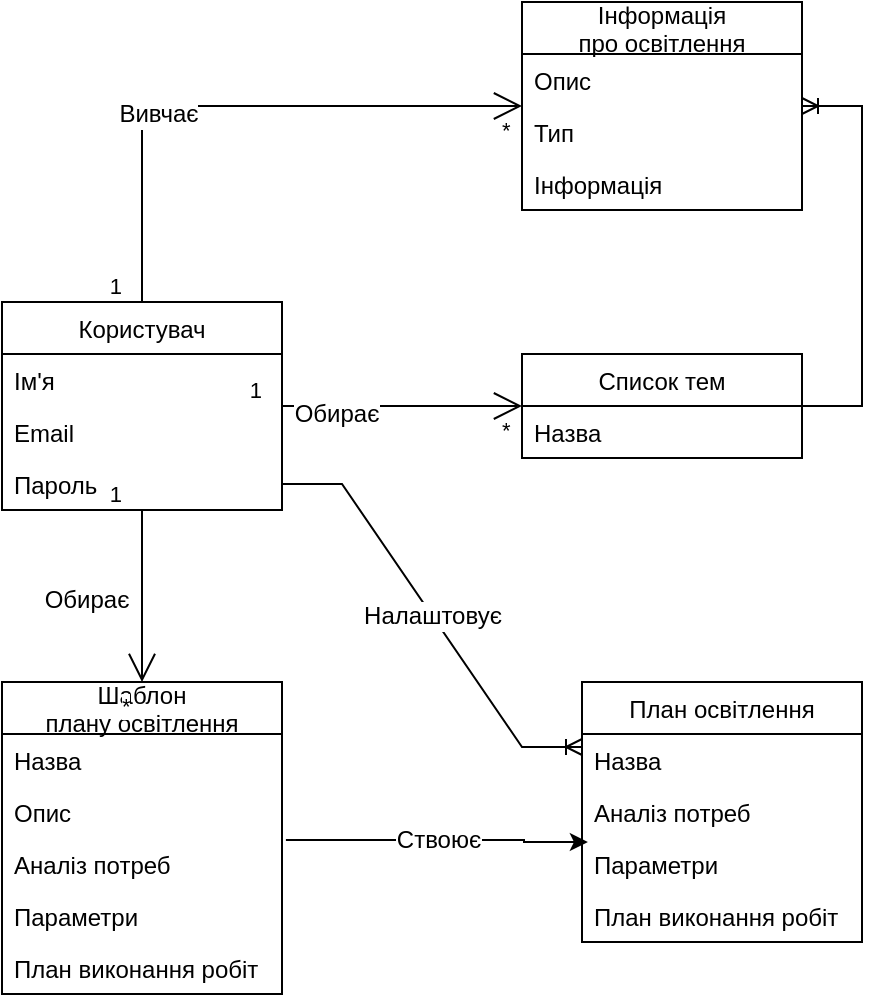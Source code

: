 <mxfile version="22.0.2" type="device">
  <diagram id="mCyr1kptdM3YggUfpTlr" name="Page-1">
    <mxGraphModel dx="1418" dy="1920" grid="1" gridSize="10" guides="1" tooltips="1" connect="1" arrows="1" fold="1" page="1" pageScale="1" pageWidth="850" pageHeight="1100" math="0" shadow="0">
      <root>
        <mxCell id="0" />
        <mxCell id="1" parent="0" />
        <mxCell id="kBb_zyZONv44X_FsZzfo-1" value="Користувач" style="swimlane;fontStyle=0;childLayout=stackLayout;horizontal=1;startSize=26;fillColor=none;horizontalStack=0;resizeParent=1;resizeParentMax=0;resizeLast=0;collapsible=1;marginBottom=0;" parent="1" vertex="1">
          <mxGeometry x="80" y="-910" width="140" height="104" as="geometry" />
        </mxCell>
        <mxCell id="kBb_zyZONv44X_FsZzfo-2" value="Ім&#39;я" style="text;strokeColor=none;fillColor=none;align=left;verticalAlign=top;spacingLeft=4;spacingRight=4;overflow=hidden;rotatable=0;points=[[0,0.5],[1,0.5]];portConstraint=eastwest;" parent="kBb_zyZONv44X_FsZzfo-1" vertex="1">
          <mxGeometry y="26" width="140" height="26" as="geometry" />
        </mxCell>
        <mxCell id="kBb_zyZONv44X_FsZzfo-18" value="Email" style="text;strokeColor=none;fillColor=none;align=left;verticalAlign=top;spacingLeft=4;spacingRight=4;overflow=hidden;rotatable=0;points=[[0,0.5],[1,0.5]];portConstraint=eastwest;" parent="kBb_zyZONv44X_FsZzfo-1" vertex="1">
          <mxGeometry y="52" width="140" height="26" as="geometry" />
        </mxCell>
        <mxCell id="kBb_zyZONv44X_FsZzfo-3" value="Пароль&#xa;" style="text;strokeColor=none;fillColor=none;align=left;verticalAlign=top;spacingLeft=4;spacingRight=4;overflow=hidden;rotatable=0;points=[[0,0.5],[1,0.5]];portConstraint=eastwest;" parent="kBb_zyZONv44X_FsZzfo-1" vertex="1">
          <mxGeometry y="78" width="140" height="26" as="geometry" />
        </mxCell>
        <mxCell id="kBb_zyZONv44X_FsZzfo-8" value="Список тем" style="swimlane;fontStyle=0;childLayout=stackLayout;horizontal=1;startSize=26;fillColor=none;horizontalStack=0;resizeParent=1;resizeParentMax=0;resizeLast=0;collapsible=1;marginBottom=0;" parent="1" vertex="1">
          <mxGeometry x="340" y="-884" width="140" height="52" as="geometry" />
        </mxCell>
        <mxCell id="kBb_zyZONv44X_FsZzfo-9" value="Назва" style="text;strokeColor=none;fillColor=none;align=left;verticalAlign=top;spacingLeft=4;spacingRight=4;overflow=hidden;rotatable=0;points=[[0,0.5],[1,0.5]];portConstraint=eastwest;" parent="kBb_zyZONv44X_FsZzfo-8" vertex="1">
          <mxGeometry y="26" width="140" height="26" as="geometry" />
        </mxCell>
        <mxCell id="kBb_zyZONv44X_FsZzfo-12" value="Інформація&#xa;про освітлення" style="swimlane;fontStyle=0;childLayout=stackLayout;horizontal=1;startSize=26;fillColor=none;horizontalStack=0;resizeParent=1;resizeParentMax=0;resizeLast=0;collapsible=1;marginBottom=0;" parent="1" vertex="1">
          <mxGeometry x="340" y="-1060" width="140" height="104" as="geometry" />
        </mxCell>
        <mxCell id="kBb_zyZONv44X_FsZzfo-13" value="Опис" style="text;strokeColor=none;fillColor=none;align=left;verticalAlign=top;spacingLeft=4;spacingRight=4;overflow=hidden;rotatable=0;points=[[0,0.5],[1,0.5]];portConstraint=eastwest;" parent="kBb_zyZONv44X_FsZzfo-12" vertex="1">
          <mxGeometry y="26" width="140" height="26" as="geometry" />
        </mxCell>
        <mxCell id="kBb_zyZONv44X_FsZzfo-14" value="Тип" style="text;strokeColor=none;fillColor=none;align=left;verticalAlign=top;spacingLeft=4;spacingRight=4;overflow=hidden;rotatable=0;points=[[0,0.5],[1,0.5]];portConstraint=eastwest;" parent="kBb_zyZONv44X_FsZzfo-12" vertex="1">
          <mxGeometry y="52" width="140" height="26" as="geometry" />
        </mxCell>
        <mxCell id="kBb_zyZONv44X_FsZzfo-17" value="Інформація" style="text;strokeColor=none;fillColor=none;align=left;verticalAlign=top;spacingLeft=4;spacingRight=4;overflow=hidden;rotatable=0;points=[[0,0.5],[1,0.5]];portConstraint=eastwest;" parent="kBb_zyZONv44X_FsZzfo-12" vertex="1">
          <mxGeometry y="78" width="140" height="26" as="geometry" />
        </mxCell>
        <mxCell id="kBb_zyZONv44X_FsZzfo-19" value="" style="endArrow=none;html=1;startSize=12;startArrow=open;startFill=0;edgeStyle=orthogonalEdgeStyle;" parent="1" source="kBb_zyZONv44X_FsZzfo-8" target="kBb_zyZONv44X_FsZzfo-1" edge="1">
          <mxGeometry relative="1" as="geometry">
            <mxPoint x="330" y="-690" as="sourcePoint" />
            <mxPoint x="270" y="-680" as="targetPoint" />
            <Array as="points" />
          </mxGeometry>
        </mxCell>
        <mxCell id="kBb_zyZONv44X_FsZzfo-20" value="*" style="edgeLabel;resizable=0;html=1;align=left;verticalAlign=bottom;" parent="kBb_zyZONv44X_FsZzfo-19" connectable="0" vertex="1">
          <mxGeometry x="-1" relative="1" as="geometry">
            <mxPoint x="-12" y="20" as="offset" />
          </mxGeometry>
        </mxCell>
        <mxCell id="kBb_zyZONv44X_FsZzfo-21" value="1" style="edgeLabel;resizable=0;html=1;align=right;verticalAlign=bottom;" parent="kBb_zyZONv44X_FsZzfo-19" connectable="0" vertex="1">
          <mxGeometry x="1" relative="1" as="geometry">
            <mxPoint x="-10" as="offset" />
          </mxGeometry>
        </mxCell>
        <mxCell id="kBb_zyZONv44X_FsZzfo-22" value="Обирає" style="edgeLabel;html=1;align=center;verticalAlign=middle;resizable=0;points=[];fontSize=12;" parent="kBb_zyZONv44X_FsZzfo-19" connectable="0" vertex="1">
          <mxGeometry x="0.066" y="-1" relative="1" as="geometry">
            <mxPoint x="-29" y="5" as="offset" />
          </mxGeometry>
        </mxCell>
        <mxCell id="kBb_zyZONv44X_FsZzfo-25" value="" style="edgeStyle=entityRelationEdgeStyle;fontSize=12;html=1;endArrow=ERoneToMany;rounded=0;" parent="1" source="kBb_zyZONv44X_FsZzfo-8" target="kBb_zyZONv44X_FsZzfo-12" edge="1">
          <mxGeometry width="100" height="100" relative="1" as="geometry">
            <mxPoint x="480" y="-870" as="sourcePoint" />
            <mxPoint x="480" y="-1020" as="targetPoint" />
            <Array as="points">
              <mxPoint x="490" y="-1010" />
            </Array>
          </mxGeometry>
        </mxCell>
        <mxCell id="kBb_zyZONv44X_FsZzfo-26" value="" style="endArrow=none;html=1;startSize=12;startArrow=open;startFill=0;edgeStyle=orthogonalEdgeStyle;" parent="1" source="kBb_zyZONv44X_FsZzfo-12" target="kBb_zyZONv44X_FsZzfo-1" edge="1">
          <mxGeometry relative="1" as="geometry">
            <mxPoint x="430" y="-720" as="sourcePoint" />
            <mxPoint x="310" y="-720" as="targetPoint" />
            <Array as="points">
              <mxPoint x="150" y="-1008" />
            </Array>
          </mxGeometry>
        </mxCell>
        <mxCell id="kBb_zyZONv44X_FsZzfo-27" value="*" style="edgeLabel;resizable=0;html=1;align=left;verticalAlign=bottom;" parent="kBb_zyZONv44X_FsZzfo-26" connectable="0" vertex="1">
          <mxGeometry x="-1" relative="1" as="geometry">
            <mxPoint x="-12" y="20" as="offset" />
          </mxGeometry>
        </mxCell>
        <mxCell id="kBb_zyZONv44X_FsZzfo-28" value="1" style="edgeLabel;resizable=0;html=1;align=right;verticalAlign=bottom;" parent="kBb_zyZONv44X_FsZzfo-26" connectable="0" vertex="1">
          <mxGeometry x="1" relative="1" as="geometry">
            <mxPoint x="-10" as="offset" />
          </mxGeometry>
        </mxCell>
        <mxCell id="kBb_zyZONv44X_FsZzfo-29" value="Вивчає" style="edgeLabel;html=1;align=center;verticalAlign=middle;resizable=0;points=[];fontSize=12;" parent="kBb_zyZONv44X_FsZzfo-26" connectable="0" vertex="1">
          <mxGeometry x="0.066" y="-1" relative="1" as="geometry">
            <mxPoint x="-29" y="5" as="offset" />
          </mxGeometry>
        </mxCell>
        <mxCell id="kBb_zyZONv44X_FsZzfo-47" value="&lt;font style=&quot;font-size: 12px;&quot;&gt;Ствоює&lt;/font&gt;" style="edgeStyle=orthogonalEdgeStyle;rounded=0;orthogonalLoop=1;jettySize=auto;html=1;exitX=1.014;exitY=0.038;exitDx=0;exitDy=0;exitPerimeter=0;entryX=0.021;entryY=0.077;entryDx=0;entryDy=0;entryPerimeter=0;" parent="1" source="3PgF4tFIpFOVP06WHlFZ-15" target="3PgF4tFIpFOVP06WHlFZ-27" edge="1">
          <mxGeometry relative="1" as="geometry">
            <mxPoint x="240" y="-670" as="sourcePoint" />
            <mxPoint x="340" y="-500" as="targetPoint" />
            <Array as="points">
              <mxPoint x="341" y="-641" />
              <mxPoint x="341" y="-640" />
            </Array>
          </mxGeometry>
        </mxCell>
        <mxCell id="kBb_zyZONv44X_FsZzfo-34" value="Шаблон &#xa;плану освітлення" style="swimlane;fontStyle=0;childLayout=stackLayout;horizontal=1;startSize=26;fillColor=none;horizontalStack=0;resizeParent=1;resizeParentMax=0;resizeLast=0;collapsible=1;marginBottom=0;" parent="1" vertex="1">
          <mxGeometry x="80" y="-720" width="140" height="156" as="geometry" />
        </mxCell>
        <mxCell id="kBb_zyZONv44X_FsZzfo-35" value="Назва" style="text;strokeColor=none;fillColor=none;align=left;verticalAlign=top;spacingLeft=4;spacingRight=4;overflow=hidden;rotatable=0;points=[[0,0.5],[1,0.5]];portConstraint=eastwest;" parent="kBb_zyZONv44X_FsZzfo-34" vertex="1">
          <mxGeometry y="26" width="140" height="26" as="geometry" />
        </mxCell>
        <mxCell id="3PgF4tFIpFOVP06WHlFZ-2" value="Опис" style="text;strokeColor=none;fillColor=none;align=left;verticalAlign=top;spacingLeft=4;spacingRight=4;overflow=hidden;rotatable=0;points=[[0,0.5],[1,0.5]];portConstraint=eastwest;" vertex="1" parent="kBb_zyZONv44X_FsZzfo-34">
          <mxGeometry y="52" width="140" height="26" as="geometry" />
        </mxCell>
        <mxCell id="3PgF4tFIpFOVP06WHlFZ-15" value="Аналіз потреб" style="text;strokeColor=none;fillColor=none;align=left;verticalAlign=top;spacingLeft=4;spacingRight=4;overflow=hidden;rotatable=0;points=[[0,0.5],[1,0.5]];portConstraint=eastwest;" vertex="1" parent="kBb_zyZONv44X_FsZzfo-34">
          <mxGeometry y="78" width="140" height="26" as="geometry" />
        </mxCell>
        <mxCell id="3PgF4tFIpFOVP06WHlFZ-26" value="Параметри" style="text;strokeColor=none;fillColor=none;align=left;verticalAlign=top;spacingLeft=4;spacingRight=4;overflow=hidden;rotatable=0;points=[[0,0.5],[1,0.5]];portConstraint=eastwest;" vertex="1" parent="kBb_zyZONv44X_FsZzfo-34">
          <mxGeometry y="104" width="140" height="26" as="geometry" />
        </mxCell>
        <mxCell id="3PgF4tFIpFOVP06WHlFZ-16" value="План виконання робіт" style="text;strokeColor=none;fillColor=none;align=left;verticalAlign=top;spacingLeft=4;spacingRight=4;overflow=hidden;rotatable=0;points=[[0,0.5],[1,0.5]];portConstraint=eastwest;" vertex="1" parent="kBb_zyZONv44X_FsZzfo-34">
          <mxGeometry y="130" width="140" height="26" as="geometry" />
        </mxCell>
        <mxCell id="kBb_zyZONv44X_FsZzfo-37" value="План освітлення" style="swimlane;fontStyle=0;childLayout=stackLayout;horizontal=1;startSize=26;fillColor=none;horizontalStack=0;resizeParent=1;resizeParentMax=0;resizeLast=0;collapsible=1;marginBottom=0;" parent="1" vertex="1">
          <mxGeometry x="370" y="-720" width="140" height="130" as="geometry" />
        </mxCell>
        <mxCell id="kBb_zyZONv44X_FsZzfo-38" value="Назва" style="text;strokeColor=none;fillColor=none;align=left;verticalAlign=top;spacingLeft=4;spacingRight=4;overflow=hidden;rotatable=0;points=[[0,0.5],[1,0.5]];portConstraint=eastwest;" parent="kBb_zyZONv44X_FsZzfo-37" vertex="1">
          <mxGeometry y="26" width="140" height="26" as="geometry" />
        </mxCell>
        <mxCell id="kBb_zyZONv44X_FsZzfo-39" value="Аналіз потреб" style="text;strokeColor=none;fillColor=none;align=left;verticalAlign=top;spacingLeft=4;spacingRight=4;overflow=hidden;rotatable=0;points=[[0,0.5],[1,0.5]];portConstraint=eastwest;" parent="kBb_zyZONv44X_FsZzfo-37" vertex="1">
          <mxGeometry y="52" width="140" height="26" as="geometry" />
        </mxCell>
        <mxCell id="3PgF4tFIpFOVP06WHlFZ-27" value="Параметри" style="text;strokeColor=none;fillColor=none;align=left;verticalAlign=top;spacingLeft=4;spacingRight=4;overflow=hidden;rotatable=0;points=[[0,0.5],[1,0.5]];portConstraint=eastwest;" vertex="1" parent="kBb_zyZONv44X_FsZzfo-37">
          <mxGeometry y="78" width="140" height="26" as="geometry" />
        </mxCell>
        <mxCell id="3PgF4tFIpFOVP06WHlFZ-19" value="План виконання робіт" style="text;strokeColor=none;fillColor=none;align=left;verticalAlign=top;spacingLeft=4;spacingRight=4;overflow=hidden;rotatable=0;points=[[0,0.5],[1,0.5]];portConstraint=eastwest;" vertex="1" parent="kBb_zyZONv44X_FsZzfo-37">
          <mxGeometry y="104" width="140" height="26" as="geometry" />
        </mxCell>
        <mxCell id="kBb_zyZONv44X_FsZzfo-40" value="" style="endArrow=none;html=1;startSize=12;startArrow=open;startFill=0;edgeStyle=orthogonalEdgeStyle;exitX=0.5;exitY=0;exitDx=0;exitDy=0;" parent="1" source="kBb_zyZONv44X_FsZzfo-34" target="kBb_zyZONv44X_FsZzfo-1" edge="1">
          <mxGeometry relative="1" as="geometry">
            <mxPoint x="660" y="-796" as="sourcePoint" />
            <mxPoint x="160" y="-796" as="targetPoint" />
            <Array as="points">
              <mxPoint x="150" y="-780" />
              <mxPoint x="150" y="-780" />
            </Array>
          </mxGeometry>
        </mxCell>
        <mxCell id="kBb_zyZONv44X_FsZzfo-41" value="*" style="edgeLabel;resizable=0;html=1;align=left;verticalAlign=bottom;" parent="kBb_zyZONv44X_FsZzfo-40" connectable="0" vertex="1">
          <mxGeometry x="-1" relative="1" as="geometry">
            <mxPoint x="-12" y="20" as="offset" />
          </mxGeometry>
        </mxCell>
        <mxCell id="kBb_zyZONv44X_FsZzfo-42" value="1" style="edgeLabel;resizable=0;html=1;align=right;verticalAlign=bottom;" parent="kBb_zyZONv44X_FsZzfo-40" connectable="0" vertex="1">
          <mxGeometry x="1" relative="1" as="geometry">
            <mxPoint x="-10" as="offset" />
          </mxGeometry>
        </mxCell>
        <mxCell id="kBb_zyZONv44X_FsZzfo-43" value="Обирає" style="edgeLabel;html=1;align=center;verticalAlign=middle;resizable=0;points=[];fontSize=12;" parent="kBb_zyZONv44X_FsZzfo-40" connectable="0" vertex="1">
          <mxGeometry x="0.066" y="-1" relative="1" as="geometry">
            <mxPoint x="-29" y="5" as="offset" />
          </mxGeometry>
        </mxCell>
        <mxCell id="kBb_zyZONv44X_FsZzfo-44" value="Налаштовує" style="edgeStyle=entityRelationEdgeStyle;fontSize=12;html=1;endArrow=ERoneToMany;rounded=0;exitX=1;exitY=0.5;exitDx=0;exitDy=0;entryX=0;entryY=0.25;entryDx=0;entryDy=0;" parent="1" source="kBb_zyZONv44X_FsZzfo-3" target="kBb_zyZONv44X_FsZzfo-37" edge="1">
          <mxGeometry width="100" height="100" relative="1" as="geometry">
            <mxPoint x="180" y="-470" as="sourcePoint" />
            <mxPoint x="355" y="-710" as="targetPoint" />
            <Array as="points">
              <mxPoint x="190" y="-690" />
              <mxPoint x="160" y="-640" />
              <mxPoint x="280" y="-810" />
              <mxPoint x="200" y="-680" />
              <mxPoint x="190" y="-670" />
            </Array>
          </mxGeometry>
        </mxCell>
      </root>
    </mxGraphModel>
  </diagram>
</mxfile>
